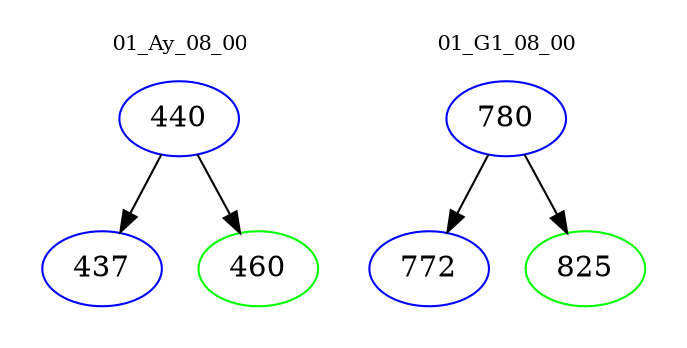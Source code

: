 digraph{
subgraph cluster_0 {
color = white
label = "01_Ay_08_00";
fontsize=10;
T0_440 [label="440", color="blue"]
T0_440 -> T0_437 [color="black"]
T0_437 [label="437", color="blue"]
T0_440 -> T0_460 [color="black"]
T0_460 [label="460", color="green"]
}
subgraph cluster_1 {
color = white
label = "01_G1_08_00";
fontsize=10;
T1_780 [label="780", color="blue"]
T1_780 -> T1_772 [color="black"]
T1_772 [label="772", color="blue"]
T1_780 -> T1_825 [color="black"]
T1_825 [label="825", color="green"]
}
}
